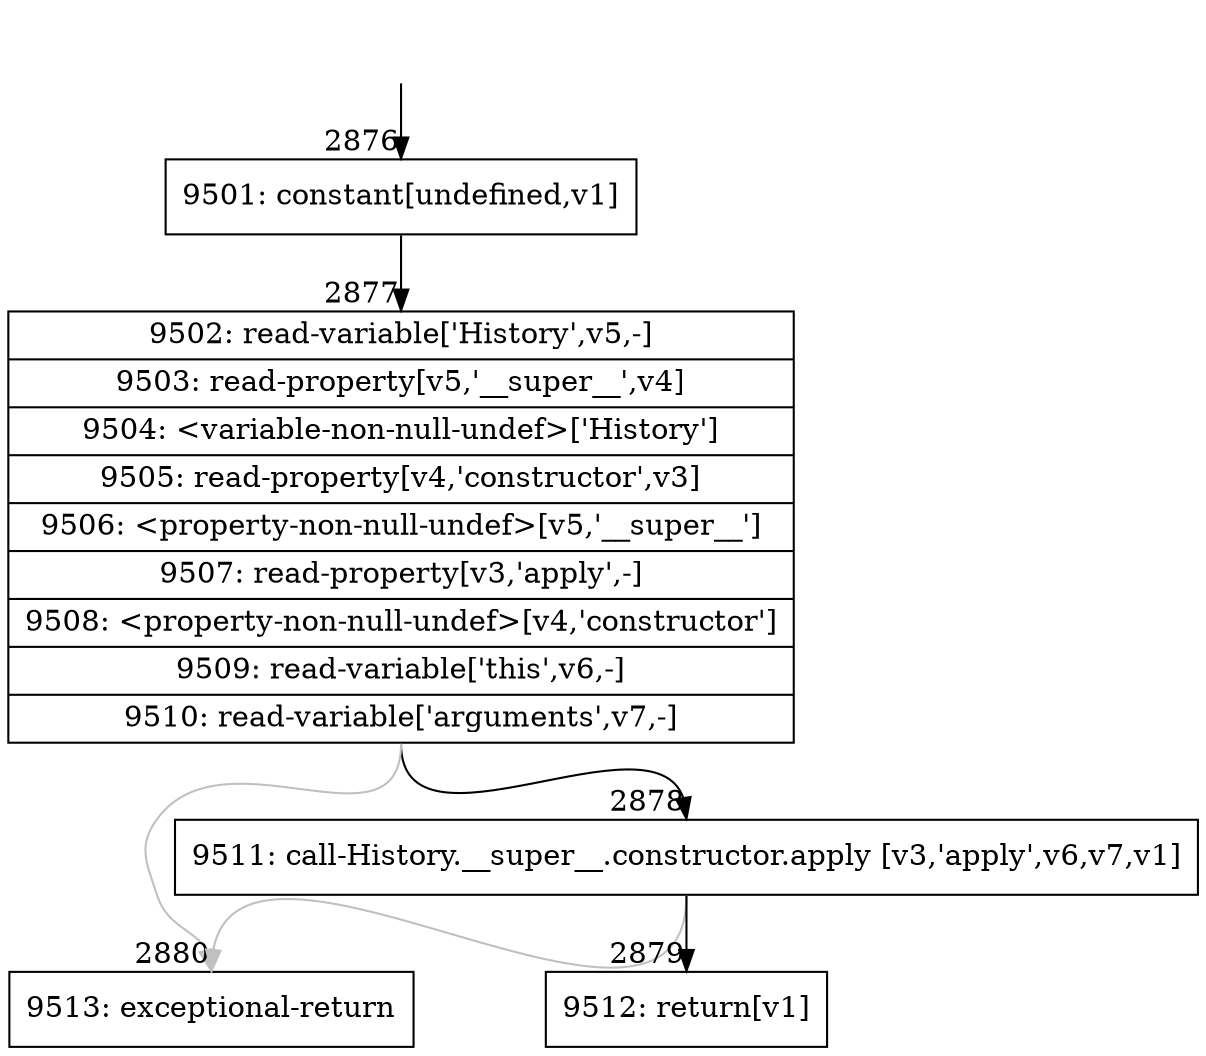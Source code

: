 digraph {
rankdir="TD"
BB_entry227[shape=none,label=""];
BB_entry227 -> BB2876 [tailport=s, headport=n, headlabel="    2876"]
BB2876 [shape=record label="{9501: constant[undefined,v1]}" ] 
BB2876 -> BB2877 [tailport=s, headport=n, headlabel="      2877"]
BB2877 [shape=record label="{9502: read-variable['History',v5,-]|9503: read-property[v5,'__super__',v4]|9504: \<variable-non-null-undef\>['History']|9505: read-property[v4,'constructor',v3]|9506: \<property-non-null-undef\>[v5,'__super__']|9507: read-property[v3,'apply',-]|9508: \<property-non-null-undef\>[v4,'constructor']|9509: read-variable['this',v6,-]|9510: read-variable['arguments',v7,-]}" ] 
BB2877 -> BB2878 [tailport=s, headport=n, headlabel="      2878"]
BB2877 -> BB2880 [tailport=s, headport=n, color=gray, headlabel="      2880"]
BB2878 [shape=record label="{9511: call-History.__super__.constructor.apply [v3,'apply',v6,v7,v1]}" ] 
BB2878 -> BB2879 [tailport=s, headport=n, headlabel="      2879"]
BB2878 -> BB2880 [tailport=s, headport=n, color=gray]
BB2879 [shape=record label="{9512: return[v1]}" ] 
BB2880 [shape=record label="{9513: exceptional-return}" ] 
//#$~ 2523
}
